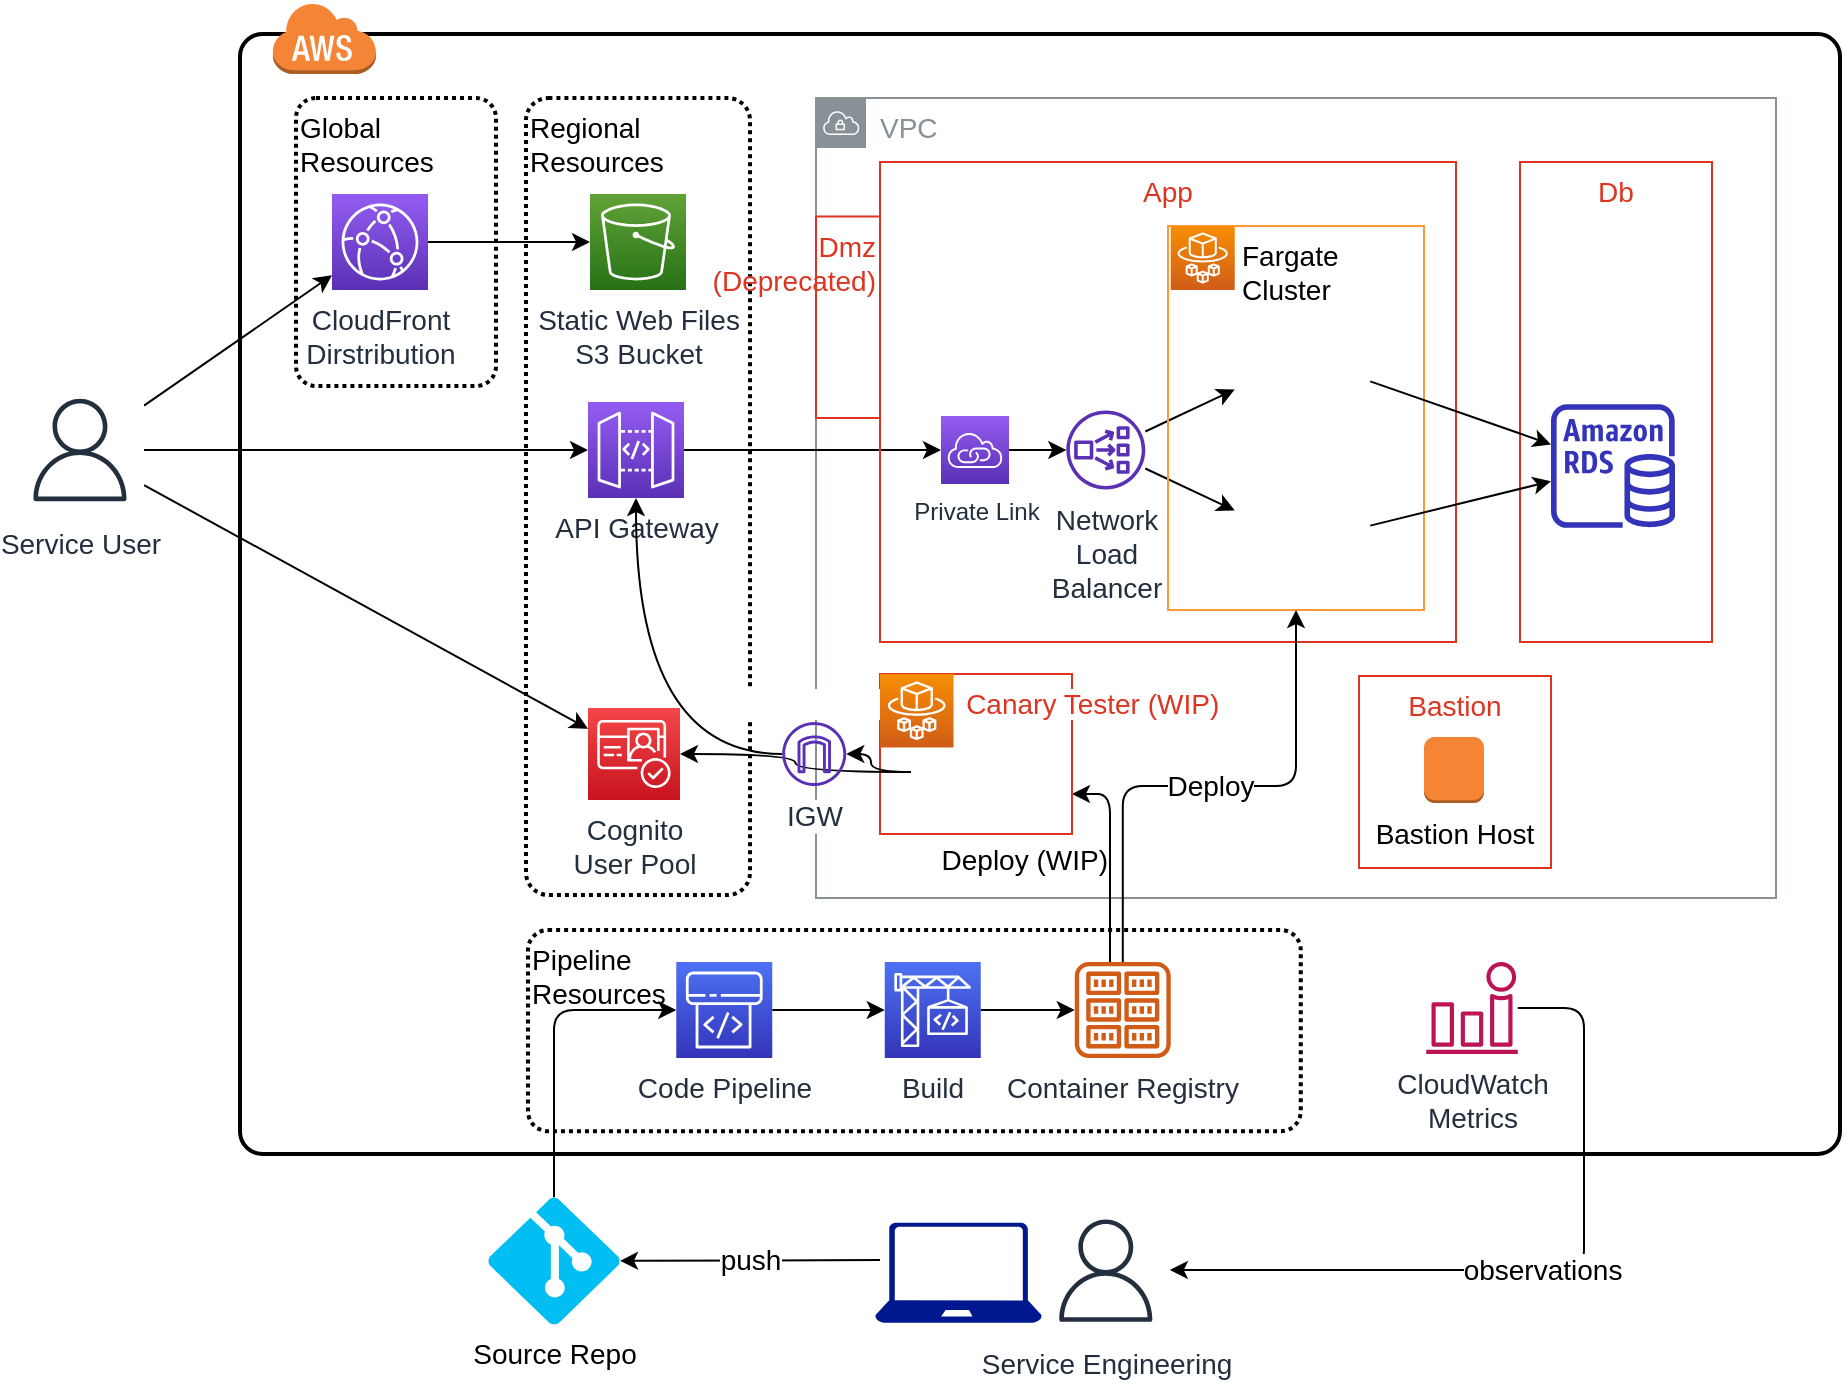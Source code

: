<mxfile version="12.6.6" type="device"><diagram id="TaaZtLcWaCmzbSfOCXjP" name="Page-1"><mxGraphModel dx="1219" dy="627" grid="1" gridSize="16" guides="1" tooltips="1" connect="1" arrows="1" fold="1" page="1" pageScale="1" pageWidth="1169" pageHeight="827" math="0" shadow="0"><root><mxCell id="0"/><mxCell id="1" parent="0"/><mxCell id="sDBBB4gySmEmf-hD96tr-58" value="" style="rounded=1;arcSize=2;dashed=0;fillColor=none;gradientColor=none;strokeWidth=2;align=left;fontSize=14;" vertex="1" parent="1"><mxGeometry x="192" y="112" width="800" height="560" as="geometry"/></mxCell><mxCell id="sDBBB4gySmEmf-hD96tr-112" value="Pipeline&#10;Resources" style="rounded=1;arcSize=10;dashed=1;fillColor=none;gradientColor=none;dashPattern=1 1;strokeWidth=2;labelBackgroundColor=none;fontSize=14;align=left;verticalAlign=top;" vertex="1" parent="1"><mxGeometry x="336" y="560" width="386.38" height="100.63" as="geometry"/></mxCell><mxCell id="sDBBB4gySmEmf-hD96tr-104" value="Regional &#10;Resources" style="rounded=1;arcSize=10;dashed=1;fillColor=none;gradientColor=none;dashPattern=1 1;strokeWidth=2;labelBackgroundColor=#ffffff;fontSize=14;align=left;verticalAlign=top;" vertex="1" parent="1"><mxGeometry x="335" y="144" width="112" height="398.5" as="geometry"/></mxCell><mxCell id="sDBBB4gySmEmf-hD96tr-103" value="Global &#10;Resources" style="rounded=1;arcSize=10;dashed=1;fillColor=none;gradientColor=none;dashPattern=1 1;strokeWidth=2;labelBackgroundColor=none;fontSize=14;align=left;verticalAlign=top;" vertex="1" parent="1"><mxGeometry x="220" y="144" width="100" height="144" as="geometry"/></mxCell><mxCell id="sDBBB4gySmEmf-hD96tr-18" value="VPC" style="outlineConnect=0;gradientColor=none;html=1;whiteSpace=wrap;fontSize=14;fontStyle=0;shape=mxgraph.aws4.group;grIcon=mxgraph.aws4.group_vpc;strokeColor=#879196;fillColor=none;verticalAlign=top;align=left;spacingLeft=30;fontColor=#879196;dashed=0;" vertex="1" parent="1"><mxGeometry x="480" y="144" width="480" height="400" as="geometry"/></mxCell><mxCell id="sDBBB4gySmEmf-hD96tr-12" style="rounded=0;orthogonalLoop=1;jettySize=auto;html=1;fontSize=14;" edge="1" parent="1" source="sDBBB4gySmEmf-hD96tr-1" target="sDBBB4gySmEmf-hD96tr-11"><mxGeometry relative="1" as="geometry"/></mxCell><mxCell id="sDBBB4gySmEmf-hD96tr-13" style="orthogonalLoop=1;jettySize=auto;html=1;strokeColor=#000000;rounded=0;fontSize=14;" edge="1" parent="1" source="sDBBB4gySmEmf-hD96tr-1" target="sDBBB4gySmEmf-hD96tr-9"><mxGeometry relative="1" as="geometry"/></mxCell><mxCell id="sDBBB4gySmEmf-hD96tr-14" style="edgeStyle=none;rounded=0;orthogonalLoop=1;jettySize=auto;html=1;strokeColor=#000000;fontSize=14;" edge="1" parent="1" source="sDBBB4gySmEmf-hD96tr-1" target="sDBBB4gySmEmf-hD96tr-8"><mxGeometry relative="1" as="geometry"/></mxCell><mxCell id="sDBBB4gySmEmf-hD96tr-1" value="Service User" style="outlineConnect=0;fontColor=#232F3E;gradientColor=none;strokeColor=#232F3E;fillColor=#ffffff;dashed=0;verticalLabelPosition=bottom;verticalAlign=top;align=center;html=1;fontSize=14;fontStyle=0;aspect=fixed;shape=mxgraph.aws4.resourceIcon;resIcon=mxgraph.aws4.user;" vertex="1" parent="1"><mxGeometry x="80" y="288" width="64" height="64" as="geometry"/></mxCell><mxCell id="sDBBB4gySmEmf-hD96tr-7" value="Service Engineering" style="outlineConnect=0;fontColor=#232F3E;gradientColor=none;strokeColor=#232F3E;fillColor=#ffffff;dashed=0;verticalLabelPosition=bottom;verticalAlign=top;align=center;html=1;fontSize=14;fontStyle=0;aspect=fixed;shape=mxgraph.aws4.resourceIcon;resIcon=mxgraph.aws4.user;" vertex="1" parent="1"><mxGeometry x="592.91" y="698.33" width="64" height="64" as="geometry"/></mxCell><mxCell id="sDBBB4gySmEmf-hD96tr-119" style="rounded=1;orthogonalLoop=1;jettySize=auto;html=1;strokeColor=#000000;fontSize=14;align=center;" edge="1" parent="1" source="sDBBB4gySmEmf-hD96tr-8" target="sDBBB4gySmEmf-hD96tr-118"><mxGeometry relative="1" as="geometry"/></mxCell><mxCell id="sDBBB4gySmEmf-hD96tr-8" value="API Gateway" style="outlineConnect=0;fontColor=#232F3E;gradientColor=#945DF2;gradientDirection=north;fillColor=#5A30B5;strokeColor=#ffffff;dashed=0;verticalLabelPosition=bottom;verticalAlign=top;align=center;html=1;fontSize=14;fontStyle=0;aspect=fixed;shape=mxgraph.aws4.resourceIcon;resIcon=mxgraph.aws4.api_gateway;" vertex="1" parent="1"><mxGeometry x="366" y="296" width="48" height="48" as="geometry"/></mxCell><mxCell id="sDBBB4gySmEmf-hD96tr-9" value="Cognito &lt;br&gt;User Pool" style="outlineConnect=0;fontColor=#232F3E;gradientColor=#F54749;gradientDirection=north;fillColor=#C7131F;strokeColor=#ffffff;dashed=0;verticalLabelPosition=bottom;verticalAlign=top;align=center;html=1;fontSize=14;fontStyle=0;aspect=fixed;shape=mxgraph.aws4.resourceIcon;resIcon=mxgraph.aws4.cognito;" vertex="1" parent="1"><mxGeometry x="366" y="449" width="46" height="46" as="geometry"/></mxCell><mxCell id="sDBBB4gySmEmf-hD96tr-10" value="Static Web Files&lt;br style=&quot;font-size: 14px;&quot;&gt;S3 Bucket" style="outlineConnect=0;fontColor=#232F3E;gradientColor=#60A337;gradientDirection=north;fillColor=#277116;strokeColor=#ffffff;dashed=0;verticalLabelPosition=bottom;verticalAlign=top;align=center;html=1;fontSize=14;fontStyle=0;aspect=fixed;shape=mxgraph.aws4.resourceIcon;resIcon=mxgraph.aws4.s3;" vertex="1" parent="1"><mxGeometry x="367" y="192" width="48" height="48" as="geometry"/></mxCell><mxCell id="sDBBB4gySmEmf-hD96tr-15" style="edgeStyle=none;rounded=0;orthogonalLoop=1;jettySize=auto;html=1;strokeColor=#000000;fontSize=14;" edge="1" parent="1" source="sDBBB4gySmEmf-hD96tr-11" target="sDBBB4gySmEmf-hD96tr-10"><mxGeometry relative="1" as="geometry"/></mxCell><mxCell id="sDBBB4gySmEmf-hD96tr-19" value="Bastion" style="fillColor=none;strokeColor=#DD3522;verticalAlign=top;fontStyle=0;fontColor=#DD3522;fontSize=14;" vertex="1" parent="1"><mxGeometry x="751.5" y="433" width="96" height="96" as="geometry"/></mxCell><mxCell id="sDBBB4gySmEmf-hD96tr-16" value="Bastion Host" style="outlineConnect=0;dashed=0;verticalLabelPosition=bottom;verticalAlign=top;align=center;html=1;shape=mxgraph.aws3.instance;fillColor=#F58534;gradientColor=none;fontSize=14;" vertex="1" parent="1"><mxGeometry x="784" y="463.5" width="30" height="33" as="geometry"/></mxCell><mxCell id="sDBBB4gySmEmf-hD96tr-21" value="Dmz&#10;(Deprecated)" style="fillColor=none;strokeColor=#DD3522;verticalAlign=top;fontStyle=0;fontColor=#DD3522;fontSize=14;align=right;" vertex="1" parent="1"><mxGeometry x="480" y="203.25" width="32" height="100.75" as="geometry"/></mxCell><mxCell id="sDBBB4gySmEmf-hD96tr-23" value="App" style="fillColor=none;strokeColor=#DD3522;verticalAlign=top;fontStyle=0;fontColor=#DD3522;fontSize=14;" vertex="1" parent="1"><mxGeometry x="512" y="176" width="288" height="240" as="geometry"/></mxCell><mxCell id="sDBBB4gySmEmf-hD96tr-27" value="Db" style="fillColor=none;strokeColor=#DD3522;verticalAlign=top;fontStyle=0;fontColor=#DD3522;fontSize=14;" vertex="1" parent="1"><mxGeometry x="832" y="176" width="96" height="240" as="geometry"/></mxCell><mxCell id="sDBBB4gySmEmf-hD96tr-46" style="edgeStyle=none;rounded=0;orthogonalLoop=1;jettySize=auto;html=1;strokeColor=#000000;fontSize=14;" edge="1" parent="1" source="sDBBB4gySmEmf-hD96tr-28" target="sDBBB4gySmEmf-hD96tr-74"><mxGeometry relative="1" as="geometry"><mxPoint x="696.5" y="272.174" as="targetPoint"/></mxGeometry></mxCell><mxCell id="sDBBB4gySmEmf-hD96tr-47" style="edgeStyle=none;rounded=0;orthogonalLoop=1;jettySize=auto;html=1;strokeColor=#000000;fontSize=14;" edge="1" parent="1" source="sDBBB4gySmEmf-hD96tr-28" target="sDBBB4gySmEmf-hD96tr-78"><mxGeometry relative="1" as="geometry"><mxPoint x="697" y="368" as="targetPoint"/></mxGeometry></mxCell><mxCell id="sDBBB4gySmEmf-hD96tr-28" value="Network&lt;br&gt;Load &lt;br&gt;Balancer" style="outlineConnect=0;fontColor=#232F3E;gradientColor=none;fillColor=#5A30B5;strokeColor=none;dashed=0;verticalLabelPosition=bottom;verticalAlign=top;align=center;html=1;fontSize=14;fontStyle=0;aspect=fixed;pointerEvents=1;shape=mxgraph.aws4.network_load_balancer;" vertex="1" parent="1"><mxGeometry x="605.16" y="300.25" width="39.5" height="39.5" as="geometry"/></mxCell><mxCell id="sDBBB4gySmEmf-hD96tr-17" value="" style="outlineConnect=0;fontColor=#232F3E;gradientColor=none;fillColor=#3334B9;strokeColor=none;dashed=0;verticalLabelPosition=bottom;verticalAlign=top;align=center;html=1;fontSize=14;fontStyle=0;aspect=fixed;pointerEvents=1;shape=mxgraph.aws4.rds_instance;" vertex="1" parent="1"><mxGeometry x="847.5" y="297" width="62" height="62" as="geometry"/></mxCell><mxCell id="sDBBB4gySmEmf-hD96tr-60" style="edgeStyle=orthogonalEdgeStyle;rounded=0;orthogonalLoop=1;jettySize=auto;html=1;strokeColor=#000000;fontSize=14;" edge="1" parent="1" source="sDBBB4gySmEmf-hD96tr-38" target="sDBBB4gySmEmf-hD96tr-52"><mxGeometry relative="1" as="geometry"/></mxCell><mxCell id="sDBBB4gySmEmf-hD96tr-38" value="Code Pipeline" style="outlineConnect=0;fontColor=#232F3E;gradientColor=#4D72F3;gradientDirection=north;fillColor=#3334B9;strokeColor=#ffffff;dashed=0;verticalLabelPosition=bottom;verticalAlign=top;align=center;html=1;fontSize=14;fontStyle=0;aspect=fixed;shape=mxgraph.aws4.resourceIcon;resIcon=mxgraph.aws4.codepipeline;" vertex="1" parent="1"><mxGeometry x="410.13" y="576" width="48" height="48" as="geometry"/></mxCell><mxCell id="sDBBB4gySmEmf-hD96tr-40" value="&amp;nbsp; &amp;nbsp; &amp;nbsp; &amp;nbsp; &amp;nbsp;Fargate&lt;br&gt;&amp;nbsp; &amp;nbsp; &amp;nbsp; &amp;nbsp; &amp;nbsp;Cluster" style="rounded=0;whiteSpace=wrap;html=1;fillColor=none;strokeColor=#FF9933;fontSize=14;align=left;verticalAlign=top;" vertex="1" parent="1"><mxGeometry x="656" y="208" width="128" height="192" as="geometry"/></mxCell><mxCell id="sDBBB4gySmEmf-hD96tr-48" style="edgeStyle=none;rounded=0;orthogonalLoop=1;jettySize=auto;html=1;strokeColor=#000000;fontSize=14;" edge="1" parent="1" source="sDBBB4gySmEmf-hD96tr-74" target="sDBBB4gySmEmf-hD96tr-17"><mxGeometry relative="1" as="geometry"><mxPoint x="745.5" y="273.37" as="sourcePoint"/></mxGeometry></mxCell><mxCell id="sDBBB4gySmEmf-hD96tr-49" style="edgeStyle=none;rounded=0;orthogonalLoop=1;jettySize=auto;html=1;strokeColor=#000000;fontSize=14;" edge="1" parent="1" source="sDBBB4gySmEmf-hD96tr-78" target="sDBBB4gySmEmf-hD96tr-17"><mxGeometry relative="1" as="geometry"><mxPoint x="745.5" y="370.55" as="sourcePoint"/></mxGeometry></mxCell><mxCell id="sDBBB4gySmEmf-hD96tr-69" style="edgeStyle=none;rounded=0;orthogonalLoop=1;jettySize=auto;html=1;strokeColor=#000000;fontSize=14;" edge="1" parent="1" source="sDBBB4gySmEmf-hD96tr-52" target="sDBBB4gySmEmf-hD96tr-53"><mxGeometry relative="1" as="geometry"/></mxCell><mxCell id="sDBBB4gySmEmf-hD96tr-52" value="Build" style="outlineConnect=0;fontColor=#232F3E;gradientColor=#4D72F3;gradientDirection=north;fillColor=#3334B9;strokeColor=#ffffff;dashed=0;verticalLabelPosition=bottom;verticalAlign=top;align=center;html=1;fontSize=14;fontStyle=0;aspect=fixed;shape=mxgraph.aws4.resourceIcon;resIcon=mxgraph.aws4.codebuild;" vertex="1" parent="1"><mxGeometry x="514.38" y="576" width="48" height="48" as="geometry"/></mxCell><mxCell id="sDBBB4gySmEmf-hD96tr-71" value="Deploy" style="edgeStyle=orthogonalEdgeStyle;rounded=1;orthogonalLoop=1;jettySize=auto;html=1;strokeColor=#000000;fontSize=14;align=center;" edge="1" parent="1" source="sDBBB4gySmEmf-hD96tr-53" target="sDBBB4gySmEmf-hD96tr-40"><mxGeometry relative="1" as="geometry"><Array as="points"/></mxGeometry></mxCell><mxCell id="sDBBB4gySmEmf-hD96tr-116" value="Deploy (WIP)" style="edgeStyle=orthogonalEdgeStyle;rounded=1;orthogonalLoop=1;jettySize=auto;html=1;strokeColor=#000000;fontSize=14;align=right;entryX=1;entryY=0.75;entryDx=0;entryDy=0;" edge="1" parent="1" source="sDBBB4gySmEmf-hD96tr-53" target="sDBBB4gySmEmf-hD96tr-82"><mxGeometry relative="1" as="geometry"><mxPoint x="627" y="488" as="targetPoint"/><Array as="points"><mxPoint x="627" y="492"/></Array></mxGeometry></mxCell><mxCell id="sDBBB4gySmEmf-hD96tr-53" value="Container Registry" style="outlineConnect=0;fontColor=#232F3E;gradientColor=none;fillColor=#D05C17;strokeColor=none;dashed=0;verticalLabelPosition=bottom;verticalAlign=top;align=center;html=1;fontSize=14;fontStyle=0;aspect=fixed;pointerEvents=1;shape=mxgraph.aws4.registry;" vertex="1" parent="1"><mxGeometry x="609.38" y="576" width="48" height="48" as="geometry"/></mxCell><mxCell id="sDBBB4gySmEmf-hD96tr-59" value="" style="dashed=0;html=1;shape=mxgraph.aws3.cloud;fillColor=#F58536;gradientColor=none;dashed=0;strokeColor=#FF9933;align=left;fontSize=14;" vertex="1" parent="1"><mxGeometry x="208" y="96" width="52" height="36" as="geometry"/></mxCell><mxCell id="sDBBB4gySmEmf-hD96tr-105" value="observations" style="edgeStyle=orthogonalEdgeStyle;rounded=1;orthogonalLoop=1;jettySize=auto;html=1;strokeColor=#000000;fontSize=14;" edge="1" parent="1" source="sDBBB4gySmEmf-hD96tr-66" target="sDBBB4gySmEmf-hD96tr-7"><mxGeometry relative="1" as="geometry"><Array as="points"><mxPoint x="864" y="599"/><mxPoint x="864" y="730"/></Array></mxGeometry></mxCell><mxCell id="sDBBB4gySmEmf-hD96tr-66" value="CloudWatch &lt;br&gt;Metrics" style="outlineConnect=0;fontColor=#232F3E;gradientColor=none;fillColor=#BC1356;strokeColor=none;dashed=0;verticalLabelPosition=bottom;verticalAlign=top;align=center;html=1;fontSize=14;fontStyle=0;aspect=fixed;pointerEvents=1;shape=mxgraph.aws4.alarm;labelBackgroundColor=#ffffff;" vertex="1" parent="1"><mxGeometry x="785" y="576" width="46" height="46" as="geometry"/></mxCell><mxCell id="sDBBB4gySmEmf-hD96tr-82" value="                              Canary Tester (WIP)" style="fillColor=none;strokeColor=#DD3522;verticalAlign=top;fontStyle=0;fontColor=#DD3522;fontSize=14;labelBackgroundColor=#ffffff;" vertex="1" parent="1"><mxGeometry x="512" y="432" width="96" height="80" as="geometry"/></mxCell><mxCell id="sDBBB4gySmEmf-hD96tr-83" value="" style="outlineConnect=0;fontColor=#232F3E;gradientColor=#F78E04;gradientDirection=north;fillColor=#D05C17;strokeColor=#ffffff;dashed=0;verticalLabelPosition=bottom;verticalAlign=top;align=left;html=1;fontSize=14;fontStyle=0;aspect=fixed;shape=mxgraph.aws4.resourceIcon;resIcon=mxgraph.aws4.fargate;" vertex="1" parent="1"><mxGeometry x="512" y="432" width="36.75" height="36.75" as="geometry"/></mxCell><mxCell id="sDBBB4gySmEmf-hD96tr-88" style="edgeStyle=orthogonalEdgeStyle;rounded=1;orthogonalLoop=1;jettySize=auto;html=1;strokeColor=#000000;fontSize=14;curved=1;" edge="1" parent="1" source="sDBBB4gySmEmf-hD96tr-22" target="sDBBB4gySmEmf-hD96tr-8"><mxGeometry relative="1" as="geometry"/></mxCell><mxCell id="sDBBB4gySmEmf-hD96tr-79" value="" style="shape=image;html=1;verticalAlign=top;verticalLabelPosition=bottom;labelBackgroundColor=#ffffff;imageAspect=0;aspect=fixed;image=https://cdn4.iconfinder.com/data/icons/vector-brand-logos/40/Docker-128.png;strokeColor=#FF9933;fillColor=none;fontSize=14;align=left;" vertex="1" parent="1"><mxGeometry x="527.5" y="449" width="64" height="64" as="geometry"/></mxCell><mxCell id="sDBBB4gySmEmf-hD96tr-85" style="rounded=0;orthogonalLoop=1;jettySize=auto;html=1;strokeColor=#000000;fontSize=14;edgeStyle=orthogonalEdgeStyle;curved=1;" edge="1" parent="1" source="sDBBB4gySmEmf-hD96tr-79" target="sDBBB4gySmEmf-hD96tr-9"><mxGeometry relative="1" as="geometry"><mxPoint x="544" y="234" as="sourcePoint"/><mxPoint x="408.0" y="312" as="targetPoint"/></mxGeometry></mxCell><mxCell id="sDBBB4gySmEmf-hD96tr-90" value="" style="aspect=fixed;pointerEvents=1;shadow=0;dashed=0;html=1;strokeColor=none;labelPosition=center;verticalLabelPosition=bottom;verticalAlign=top;align=center;fillColor=#00188D;shape=mxgraph.azure.laptop;labelBackgroundColor=#ffffff;fontSize=14;" vertex="1" parent="1"><mxGeometry x="509.57" y="706.33" width="83.34" height="50" as="geometry"/></mxCell><mxCell id="sDBBB4gySmEmf-hD96tr-96" value="push" style="rounded=0;orthogonalLoop=1;jettySize=auto;html=1;entryX=1;entryY=0.5;entryDx=0;entryDy=0;entryPerimeter=0;strokeColor=#000000;fontSize=14;" edge="1" parent="1" target="sDBBB4gySmEmf-hD96tr-92"><mxGeometry relative="1" as="geometry"><mxPoint x="512" y="725" as="sourcePoint"/></mxGeometry></mxCell><mxCell id="sDBBB4gySmEmf-hD96tr-89" value="" style="shape=image;html=1;verticalAlign=top;verticalLabelPosition=bottom;labelBackgroundColor=#ffffff;imageAspect=0;aspect=fixed;image=https://cdn4.iconfinder.com/data/icons/vector-brand-logos/40/Docker-128.png;strokeColor=#FF9933;fillColor=none;fontSize=14;align=left;" vertex="1" parent="1"><mxGeometry x="521.41" y="693.67" width="65.66" height="65.66" as="geometry"/></mxCell><mxCell id="sDBBB4gySmEmf-hD96tr-95" style="edgeStyle=orthogonalEdgeStyle;rounded=1;orthogonalLoop=1;jettySize=auto;html=1;strokeColor=#000000;fontSize=14;exitX=0.5;exitY=0;exitDx=0;exitDy=0;exitPerimeter=0;" edge="1" parent="1" source="sDBBB4gySmEmf-hD96tr-92" target="sDBBB4gySmEmf-hD96tr-38"><mxGeometry relative="1" as="geometry"><Array as="points"><mxPoint x="349" y="600"/></Array></mxGeometry></mxCell><mxCell id="sDBBB4gySmEmf-hD96tr-92" value="Source Repo" style="verticalLabelPosition=bottom;html=1;verticalAlign=top;align=center;strokeColor=none;fillColor=#00BEF2;shape=mxgraph.azure.git_repository;labelBackgroundColor=#ffffff;fontSize=14;" vertex="1" parent="1"><mxGeometry x="316" y="693.67" width="66" height="63.5" as="geometry"/></mxCell><mxCell id="sDBBB4gySmEmf-hD96tr-11" value="CloudFront&lt;br style=&quot;font-size: 14px;&quot;&gt;Dirstribution" style="outlineConnect=0;fontColor=#232F3E;gradientColor=#945DF2;gradientDirection=north;fillColor=#5A30B5;strokeColor=#ffffff;dashed=0;verticalLabelPosition=bottom;verticalAlign=top;align=center;html=1;fontSize=14;fontStyle=0;aspect=fixed;shape=mxgraph.aws4.resourceIcon;resIcon=mxgraph.aws4.cloudfront;" vertex="1" parent="1"><mxGeometry x="238" y="192" width="48" height="48" as="geometry"/></mxCell><mxCell id="sDBBB4gySmEmf-hD96tr-36" value="" style="outlineConnect=0;fontColor=#232F3E;gradientColor=#F78E04;gradientDirection=north;fillColor=#D05C17;strokeColor=#ffffff;dashed=0;verticalLabelPosition=bottom;verticalAlign=top;align=left;html=1;fontSize=14;fontStyle=0;aspect=fixed;shape=mxgraph.aws4.resourceIcon;resIcon=mxgraph.aws4.fargate;labelBackgroundColor=#ffffff;" vertex="1" parent="1"><mxGeometry x="657.38" y="208" width="32" height="32" as="geometry"/></mxCell><mxCell id="sDBBB4gySmEmf-hD96tr-120" style="edgeStyle=none;rounded=1;orthogonalLoop=1;jettySize=auto;html=1;strokeColor=#000000;fontSize=14;align=center;" edge="1" parent="1" source="sDBBB4gySmEmf-hD96tr-118" target="sDBBB4gySmEmf-hD96tr-28"><mxGeometry relative="1" as="geometry"/></mxCell><mxCell id="sDBBB4gySmEmf-hD96tr-118" value="Private Link" style="outlineConnect=0;fontColor=#232F3E;gradientColor=#945DF2;gradientDirection=north;fillColor=#5A30B5;strokeColor=#ffffff;dashed=0;verticalLabelPosition=bottom;verticalAlign=top;align=center;html=1;fontSize=12;fontStyle=0;aspect=fixed;shape=mxgraph.aws4.resourceIcon;resIcon=mxgraph.aws4.vpc_privatelink;labelBackgroundColor=#ffffff;" vertex="1" parent="1"><mxGeometry x="542.5" y="303" width="34" height="34" as="geometry"/></mxCell><mxCell id="sDBBB4gySmEmf-hD96tr-74" value="" style="shape=image;html=1;verticalAlign=top;verticalLabelPosition=bottom;labelBackgroundColor=#ffffff;imageAspect=0;aspect=fixed;image=https://cdn4.iconfinder.com/data/icons/vector-brand-logos/40/Docker-128.png;strokeColor=#FF9933;fillColor=none;fontSize=14;align=left;" vertex="1" parent="1"><mxGeometry x="689.38" y="240" width="67.75" height="67.75" as="geometry"/></mxCell><mxCell id="sDBBB4gySmEmf-hD96tr-78" value="" style="shape=image;html=1;verticalAlign=top;verticalLabelPosition=bottom;labelBackgroundColor=#ffffff;imageAspect=0;aspect=fixed;image=https://cdn4.iconfinder.com/data/icons/vector-brand-logos/40/Docker-128.png;strokeColor=#FF9933;fillColor=none;fontSize=14;align=left;" vertex="1" parent="1"><mxGeometry x="689.38" y="332.25" width="67.75" height="67.75" as="geometry"/></mxCell><mxCell id="sDBBB4gySmEmf-hD96tr-22" value="IGW" style="outlineConnect=0;fontColor=#232F3E;gradientColor=none;fillColor=#5A30B5;strokeColor=none;dashed=0;verticalLabelPosition=bottom;verticalAlign=top;align=center;html=1;fontSize=14;fontStyle=0;aspect=fixed;pointerEvents=1;shape=mxgraph.aws4.internet_gateway;labelBackgroundColor=#ffffff;" vertex="1" parent="1"><mxGeometry x="463.13" y="456" width="32" height="32" as="geometry"/></mxCell><mxCell id="sDBBB4gySmEmf-hD96tr-123" style="edgeStyle=orthogonalEdgeStyle;rounded=1;orthogonalLoop=1;jettySize=auto;html=1;strokeColor=#000000;fontSize=14;curved=1;" edge="1" parent="1" source="sDBBB4gySmEmf-hD96tr-79" target="sDBBB4gySmEmf-hD96tr-22"><mxGeometry relative="1" as="geometry"><mxPoint x="527.5" y="481" as="sourcePoint"/><mxPoint x="390" y="344" as="targetPoint"/></mxGeometry></mxCell></root></mxGraphModel></diagram></mxfile>